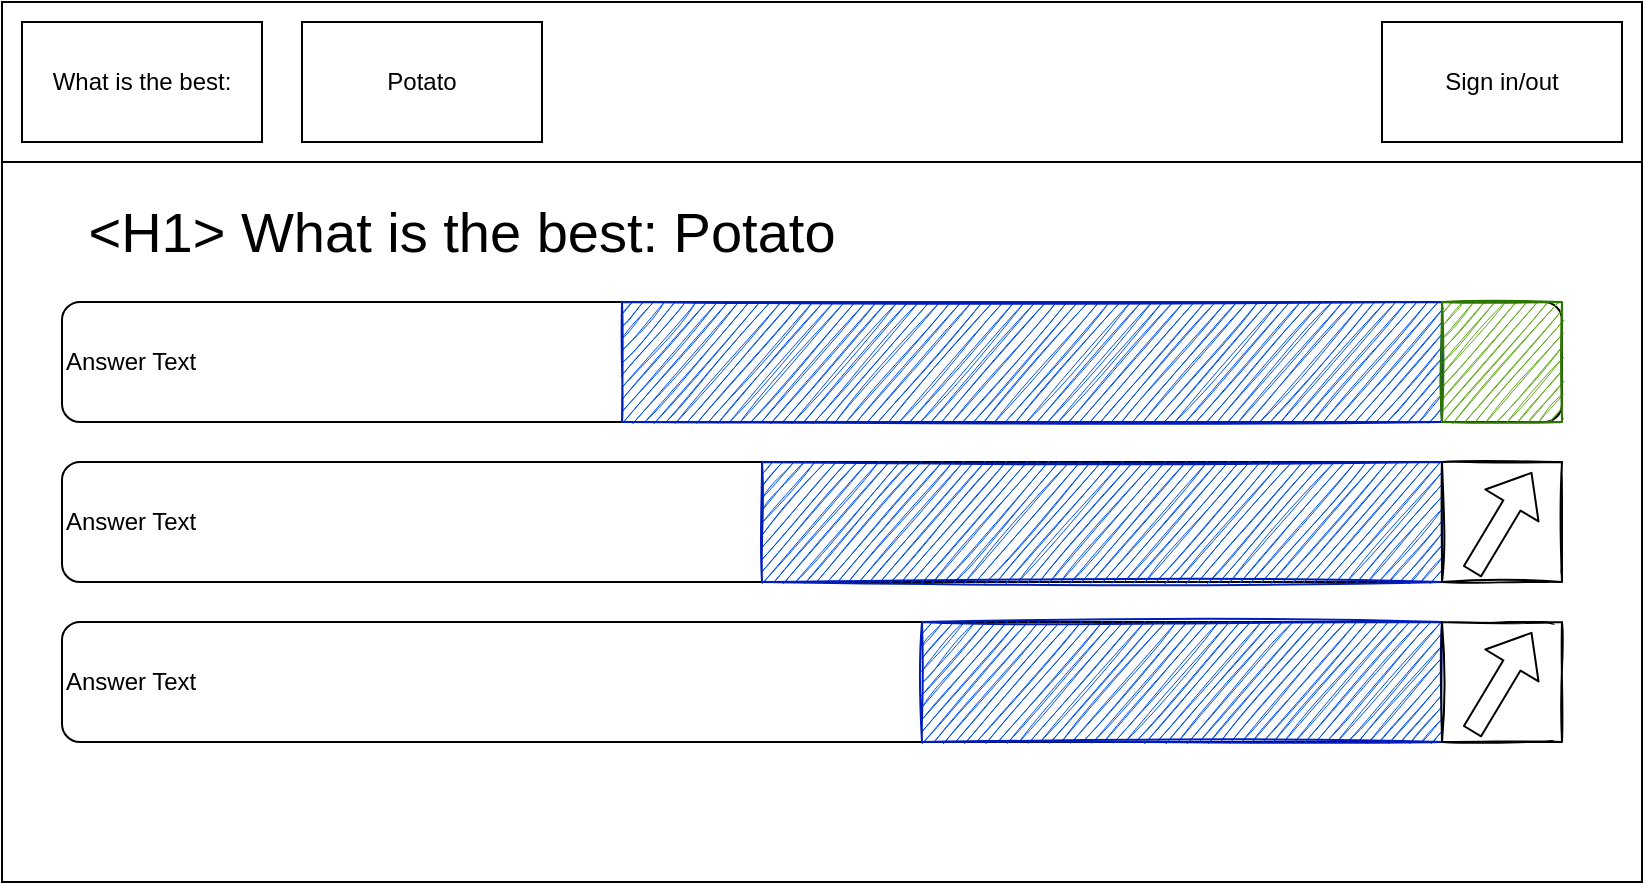 <mxfile>
    <diagram id="EUuD7cJ2iQJfE5zrQdtd" name="question id page">
        <mxGraphModel dx="888" dy="507" grid="1" gridSize="10" guides="1" tooltips="1" connect="1" arrows="1" fold="1" page="1" pageScale="1" pageWidth="827" pageHeight="1169" math="0" shadow="0">
            <root>
                <mxCell id="0"/>
                <mxCell id="1" parent="0"/>
                <mxCell id="2" value="" style="whiteSpace=wrap;html=1;" vertex="1" parent="1">
                    <mxGeometry y="80" width="820" height="360" as="geometry"/>
                </mxCell>
                <mxCell id="3" value="" style="whiteSpace=wrap;html=1;" vertex="1" parent="1">
                    <mxGeometry width="820" height="80" as="geometry"/>
                </mxCell>
                <mxCell id="4" value="What is the best:" style="rounded=0;whiteSpace=wrap;html=1;" vertex="1" parent="1">
                    <mxGeometry x="10" y="10" width="120" height="60" as="geometry"/>
                </mxCell>
                <mxCell id="5" value="Sign in/out" style="rounded=0;whiteSpace=wrap;html=1;" vertex="1" parent="1">
                    <mxGeometry x="690" y="10" width="120" height="60" as="geometry"/>
                </mxCell>
                <mxCell id="6" value="Potato" style="rounded=0;whiteSpace=wrap;html=1;" vertex="1" parent="1">
                    <mxGeometry x="150" y="10" width="120" height="60" as="geometry"/>
                </mxCell>
                <mxCell id="7" value="Answer Text" style="rounded=1;whiteSpace=wrap;html=1;align=left;" vertex="1" parent="1">
                    <mxGeometry x="30" y="150" width="750" height="60" as="geometry"/>
                </mxCell>
                <mxCell id="8" value="" style="rounded=0;whiteSpace=wrap;html=1;fillColor=#0050ef;fontColor=#ffffff;strokeColor=#001DBC;sketch=1;" vertex="1" parent="1">
                    <mxGeometry x="310" y="150" width="410" height="60" as="geometry"/>
                </mxCell>
                <mxCell id="9" value="&amp;lt;H1&amp;gt; What is the best: Potato" style="text;html=1;strokeColor=none;fillColor=none;align=center;verticalAlign=middle;whiteSpace=wrap;rounded=0;fontSize=28;" vertex="1" parent="1">
                    <mxGeometry x="30" y="100" width="400" height="30" as="geometry"/>
                </mxCell>
                <mxCell id="10" value="" style="rounded=0;whiteSpace=wrap;html=1;sketch=1;fontSize=28;fillColor=#60a917;fontColor=#ffffff;strokeColor=#2D7600;" vertex="1" parent="1">
                    <mxGeometry x="720" y="150" width="60" height="60" as="geometry"/>
                </mxCell>
                <mxCell id="11" value="Answer Text" style="rounded=1;whiteSpace=wrap;html=1;align=left;" vertex="1" parent="1">
                    <mxGeometry x="30" y="230" width="750" height="60" as="geometry"/>
                </mxCell>
                <mxCell id="12" value="" style="rounded=0;whiteSpace=wrap;html=1;fillColor=#0050ef;fontColor=#ffffff;strokeColor=#001DBC;sketch=1;" vertex="1" parent="1">
                    <mxGeometry x="380" y="230" width="340" height="60" as="geometry"/>
                </mxCell>
                <mxCell id="13" value="" style="rounded=0;whiteSpace=wrap;html=1;sketch=1;fontSize=28;" vertex="1" parent="1">
                    <mxGeometry x="720" y="230" width="60" height="60" as="geometry"/>
                </mxCell>
                <mxCell id="14" value="Answer Text" style="rounded=1;whiteSpace=wrap;html=1;align=left;" vertex="1" parent="1">
                    <mxGeometry x="30" y="310" width="750" height="60" as="geometry"/>
                </mxCell>
                <mxCell id="15" value="" style="rounded=0;whiteSpace=wrap;html=1;fillColor=#0050ef;fontColor=#ffffff;strokeColor=#001DBC;sketch=1;" vertex="1" parent="1">
                    <mxGeometry x="460" y="310" width="260" height="60" as="geometry"/>
                </mxCell>
                <mxCell id="16" value="" style="rounded=0;whiteSpace=wrap;html=1;sketch=1;fontSize=28;" vertex="1" parent="1">
                    <mxGeometry x="720" y="310" width="60" height="60" as="geometry"/>
                </mxCell>
                <mxCell id="17" value="" style="shape=flexArrow;endArrow=classic;html=1;fontSize=28;" edge="1" parent="1">
                    <mxGeometry width="50" height="50" relative="1" as="geometry">
                        <mxPoint x="735" y="285" as="sourcePoint"/>
                        <mxPoint x="765" y="235" as="targetPoint"/>
                    </mxGeometry>
                </mxCell>
                <mxCell id="18" value="" style="shape=flexArrow;endArrow=classic;html=1;fontSize=28;" edge="1" parent="1">
                    <mxGeometry width="50" height="50" relative="1" as="geometry">
                        <mxPoint x="735" y="365" as="sourcePoint"/>
                        <mxPoint x="765" y="315" as="targetPoint"/>
                    </mxGeometry>
                </mxCell>
            </root>
        </mxGraphModel>
    </diagram>
    <diagram id="X9fX7rIjYLMCyHVgSX-W" name="questions">
        <mxGraphModel dx="888" dy="507" grid="1" gridSize="10" guides="1" tooltips="1" connect="1" arrows="1" fold="1" page="1" pageScale="1" pageWidth="827" pageHeight="1169" math="0" shadow="0">
            <root>
                <mxCell id="ZDjwno3IFCnhzzYF4HCi-0"/>
                <mxCell id="ZDjwno3IFCnhzzYF4HCi-1" parent="ZDjwno3IFCnhzzYF4HCi-0"/>
                <mxCell id="ZDjwno3IFCnhzzYF4HCi-2" value="" style="whiteSpace=wrap;html=1;" vertex="1" parent="ZDjwno3IFCnhzzYF4HCi-1">
                    <mxGeometry y="80" width="820" height="360" as="geometry"/>
                </mxCell>
                <mxCell id="ZDjwno3IFCnhzzYF4HCi-3" value="" style="whiteSpace=wrap;html=1;" vertex="1" parent="ZDjwno3IFCnhzzYF4HCi-1">
                    <mxGeometry width="820" height="80" as="geometry"/>
                </mxCell>
                <mxCell id="ZDjwno3IFCnhzzYF4HCi-4" value="What is the best:" style="rounded=0;whiteSpace=wrap;html=1;" vertex="1" parent="ZDjwno3IFCnhzzYF4HCi-1">
                    <mxGeometry x="10" y="10" width="120" height="60" as="geometry"/>
                </mxCell>
                <mxCell id="ZDjwno3IFCnhzzYF4HCi-5" value="Sign in/out" style="rounded=0;whiteSpace=wrap;html=1;" vertex="1" parent="ZDjwno3IFCnhzzYF4HCi-1">
                    <mxGeometry x="690" y="10" width="120" height="60" as="geometry"/>
                </mxCell>
                <mxCell id="ZDjwno3IFCnhzzYF4HCi-6" value="Potato" style="rounded=0;whiteSpace=wrap;html=1;" vertex="1" parent="ZDjwno3IFCnhzzYF4HCi-1">
                    <mxGeometry x="150" y="10" width="120" height="60" as="geometry"/>
                </mxCell>
                <mxCell id="ZDjwno3IFCnhzzYF4HCi-20" value="Click here to add a question" style="rounded=0;whiteSpace=wrap;html=1;fillColor=#60a917;fontColor=#ffffff;strokeColor=#2D7600;sketch=1;" vertex="1" parent="ZDjwno3IFCnhzzYF4HCi-1">
                    <mxGeometry x="40" y="110" width="680" height="60" as="geometry"/>
                </mxCell>
                <mxCell id="ZDjwno3IFCnhzzYF4HCi-21" value="Potato Shape" style="rounded=0;whiteSpace=wrap;html=1;" vertex="1" parent="ZDjwno3IFCnhzzYF4HCi-1">
                    <mxGeometry x="40" y="190" width="680" height="60" as="geometry"/>
                </mxCell>
                <mxCell id="ZDjwno3IFCnhzzYF4HCi-22" value="Country for potatoes" style="rounded=0;whiteSpace=wrap;html=1;" vertex="1" parent="ZDjwno3IFCnhzzYF4HCi-1">
                    <mxGeometry x="40" y="270" width="680" height="60" as="geometry"/>
                </mxCell>
            </root>
        </mxGraphModel>
    </diagram>
    <diagram id="bVmlzFJ-PkiE0Q1En_z7" name="search bar">
        <mxGraphModel dx="888" dy="507" grid="1" gridSize="10" guides="1" tooltips="1" connect="1" arrows="1" fold="1" page="1" pageScale="1" pageWidth="827" pageHeight="1169" math="0" shadow="0">
            <root>
                <mxCell id="SeZ53H0mP3J-3AgeR1rV-0"/>
                <mxCell id="SeZ53H0mP3J-3AgeR1rV-1" parent="SeZ53H0mP3J-3AgeR1rV-0"/>
                <mxCell id="cq8BcOy9pX2xC3a7Mss6-0" value="" style="whiteSpace=wrap;html=1;" vertex="1" parent="SeZ53H0mP3J-3AgeR1rV-1">
                    <mxGeometry y="80" width="820" height="360" as="geometry"/>
                </mxCell>
                <mxCell id="cq8BcOy9pX2xC3a7Mss6-1" value="" style="whiteSpace=wrap;html=1;" vertex="1" parent="SeZ53H0mP3J-3AgeR1rV-1">
                    <mxGeometry width="820" height="80" as="geometry"/>
                </mxCell>
                <mxCell id="cq8BcOy9pX2xC3a7Mss6-2" value="What is the best:" style="rounded=0;whiteSpace=wrap;html=1;" vertex="1" parent="SeZ53H0mP3J-3AgeR1rV-1">
                    <mxGeometry x="10" y="10" width="120" height="60" as="geometry"/>
                </mxCell>
                <mxCell id="cq8BcOy9pX2xC3a7Mss6-3" value="Sign in/out" style="rounded=0;whiteSpace=wrap;html=1;" vertex="1" parent="SeZ53H0mP3J-3AgeR1rV-1">
                    <mxGeometry x="690" y="10" width="120" height="60" as="geometry"/>
                </mxCell>
                <mxCell id="cq8BcOy9pX2xC3a7Mss6-4" value="Potato" style="rounded=0;whiteSpace=wrap;html=1;" vertex="1" parent="SeZ53H0mP3J-3AgeR1rV-1">
                    <mxGeometry x="150" y="10" width="120" height="60" as="geometry"/>
                </mxCell>
                <mxCell id="cq8BcOy9pX2xC3a7Mss6-6" value="Potato Shape" style="rounded=0;whiteSpace=wrap;html=1;" vertex="1" parent="SeZ53H0mP3J-3AgeR1rV-1">
                    <mxGeometry x="150" y="70" width="120" height="60" as="geometry"/>
                </mxCell>
                <mxCell id="cq8BcOy9pX2xC3a7Mss6-7" value="Country for potatoes" style="rounded=0;whiteSpace=wrap;html=1;" vertex="1" parent="SeZ53H0mP3J-3AgeR1rV-1">
                    <mxGeometry x="150" y="130" width="120" height="60" as="geometry"/>
                </mxCell>
            </root>
        </mxGraphModel>
    </diagram>
    <diagram id="U5dg2n7xgOqWBKDK0GT3" name="sign in">
        <mxGraphModel dx="888" dy="507" grid="1" gridSize="10" guides="1" tooltips="1" connect="1" arrows="1" fold="1" page="1" pageScale="1" pageWidth="827" pageHeight="1169" math="0" shadow="0">
            <root>
                <mxCell id="f3px6uiRf1VyEi4e6qsd-0"/>
                <mxCell id="f3px6uiRf1VyEi4e6qsd-1" parent="f3px6uiRf1VyEi4e6qsd-0"/>
                <mxCell id="Jtd_bG0pz-GQFMwzXD4Z-0" value="" style="whiteSpace=wrap;html=1;" vertex="1" parent="f3px6uiRf1VyEi4e6qsd-1">
                    <mxGeometry y="80" width="820" height="360" as="geometry"/>
                </mxCell>
                <mxCell id="Jtd_bG0pz-GQFMwzXD4Z-1" value="" style="whiteSpace=wrap;html=1;" vertex="1" parent="f3px6uiRf1VyEi4e6qsd-1">
                    <mxGeometry width="820" height="80" as="geometry"/>
                </mxCell>
                <mxCell id="Jtd_bG0pz-GQFMwzXD4Z-2" value="What is the best:" style="rounded=0;whiteSpace=wrap;html=1;" vertex="1" parent="f3px6uiRf1VyEi4e6qsd-1">
                    <mxGeometry x="10" y="10" width="120" height="60" as="geometry"/>
                </mxCell>
                <mxCell id="Jtd_bG0pz-GQFMwzXD4Z-3" value="register" style="rounded=0;whiteSpace=wrap;html=1;" vertex="1" parent="f3px6uiRf1VyEi4e6qsd-1">
                    <mxGeometry x="690" y="10" width="120" height="60" as="geometry"/>
                </mxCell>
                <mxCell id="Jtd_bG0pz-GQFMwzXD4Z-4" value="Potato" style="rounded=0;whiteSpace=wrap;html=1;" vertex="1" parent="f3px6uiRf1VyEi4e6qsd-1">
                    <mxGeometry x="150" y="10" width="120" height="60" as="geometry"/>
                </mxCell>
                <mxCell id="Jtd_bG0pz-GQFMwzXD4Z-7" value="Email" style="rounded=0;whiteSpace=wrap;html=1;sketch=1;" vertex="1" parent="f3px6uiRf1VyEi4e6qsd-1">
                    <mxGeometry x="240" y="170" width="374" height="60" as="geometry"/>
                </mxCell>
                <mxCell id="Jtd_bG0pz-GQFMwzXD4Z-9" value="Password" style="rounded=0;whiteSpace=wrap;html=1;sketch=1;" vertex="1" parent="f3px6uiRf1VyEi4e6qsd-1">
                    <mxGeometry x="240" y="240" width="374" height="60" as="geometry"/>
                </mxCell>
                <mxCell id="Nc9EuNyHwVGJRDhJxuQz-0" value="register" style="rounded=0;whiteSpace=wrap;html=1;" vertex="1" parent="f3px6uiRf1VyEi4e6qsd-1">
                    <mxGeometry x="430" y="340" width="120" height="60" as="geometry"/>
                </mxCell>
                <mxCell id="Nc9EuNyHwVGJRDhJxuQz-1" value="login" style="rounded=0;whiteSpace=wrap;html=1;" vertex="1" parent="f3px6uiRf1VyEi4e6qsd-1">
                    <mxGeometry x="290" y="340" width="120" height="60" as="geometry"/>
                </mxCell>
                <mxCell id="x6prRdV9BPvkZdwySL1--0" value="&amp;lt;H1&amp;gt;Login&amp;lt;/H1&amp;gt;" style="text;html=1;strokeColor=none;fillColor=none;align=center;verticalAlign=middle;whiteSpace=wrap;rounded=0;sketch=1;fontSize=32;" vertex="1" parent="f3px6uiRf1VyEi4e6qsd-1">
                    <mxGeometry x="380" y="100" width="60" height="30" as="geometry"/>
                </mxCell>
            </root>
        </mxGraphModel>
    </diagram>
    <diagram id="6JvAsQXVuzNB3B-m6nHN" name="register">
        <mxGraphModel dx="1715" dy="507" grid="1" gridSize="10" guides="1" tooltips="1" connect="1" arrows="1" fold="1" page="1" pageScale="1" pageWidth="827" pageHeight="1169" math="0" shadow="0">
            <root>
                <mxCell id="NTcGNZK80lPeXI9CmiOJ-0"/>
                <mxCell id="NTcGNZK80lPeXI9CmiOJ-1" parent="NTcGNZK80lPeXI9CmiOJ-0"/>
                <mxCell id="kPCVwtYj-6zuobGCOxbi-0" value="" style="whiteSpace=wrap;html=1;" vertex="1" parent="NTcGNZK80lPeXI9CmiOJ-1">
                    <mxGeometry x="-10" y="80" width="820" height="490" as="geometry"/>
                </mxCell>
                <mxCell id="kPCVwtYj-6zuobGCOxbi-1" value="" style="whiteSpace=wrap;html=1;" vertex="1" parent="NTcGNZK80lPeXI9CmiOJ-1">
                    <mxGeometry width="820" height="80" as="geometry"/>
                </mxCell>
                <mxCell id="kPCVwtYj-6zuobGCOxbi-2" value="What is the best:" style="rounded=0;whiteSpace=wrap;html=1;" vertex="1" parent="NTcGNZK80lPeXI9CmiOJ-1">
                    <mxGeometry x="10" y="10" width="120" height="60" as="geometry"/>
                </mxCell>
                <mxCell id="kPCVwtYj-6zuobGCOxbi-3" value="sign in" style="rounded=0;whiteSpace=wrap;html=1;" vertex="1" parent="NTcGNZK80lPeXI9CmiOJ-1">
                    <mxGeometry x="690" y="10" width="120" height="60" as="geometry"/>
                </mxCell>
                <mxCell id="kPCVwtYj-6zuobGCOxbi-4" value="Potato" style="rounded=0;whiteSpace=wrap;html=1;" vertex="1" parent="NTcGNZK80lPeXI9CmiOJ-1">
                    <mxGeometry x="150" y="10" width="120" height="60" as="geometry"/>
                </mxCell>
                <mxCell id="kPCVwtYj-6zuobGCOxbi-5" value="Email" style="rounded=0;whiteSpace=wrap;html=1;sketch=1;" vertex="1" parent="NTcGNZK80lPeXI9CmiOJ-1">
                    <mxGeometry x="227" y="220" width="374" height="60" as="geometry"/>
                </mxCell>
                <mxCell id="kPCVwtYj-6zuobGCOxbi-6" value="Username" style="rounded=0;whiteSpace=wrap;html=1;sketch=1;" vertex="1" parent="NTcGNZK80lPeXI9CmiOJ-1">
                    <mxGeometry x="227" y="290" width="374" height="60" as="geometry"/>
                </mxCell>
                <mxCell id="kPCVwtYj-6zuobGCOxbi-7" value="Password" style="rounded=0;whiteSpace=wrap;html=1;sketch=1;" vertex="1" parent="NTcGNZK80lPeXI9CmiOJ-1">
                    <mxGeometry x="227" y="360" width="374" height="60" as="geometry"/>
                </mxCell>
                <mxCell id="kPCVwtYj-6zuobGCOxbi-8" value="Password Confimation" style="rounded=0;whiteSpace=wrap;html=1;sketch=1;" vertex="1" parent="NTcGNZK80lPeXI9CmiOJ-1">
                    <mxGeometry x="227" y="440" width="374" height="60" as="geometry"/>
                </mxCell>
                <mxCell id="nSeBf8nZabP2EdxtDa2W-0" value="register" style="rounded=0;whiteSpace=wrap;html=1;" vertex="1" parent="NTcGNZK80lPeXI9CmiOJ-1">
                    <mxGeometry x="347" y="510" width="120" height="60" as="geometry"/>
                </mxCell>
                <mxCell id="nSeBf8nZabP2EdxtDa2W-1" value="&amp;lt;H1&amp;gt;Register&amp;lt;/H1&amp;gt;" style="text;html=1;strokeColor=none;fillColor=none;align=center;verticalAlign=middle;whiteSpace=wrap;rounded=0;sketch=1;fontSize=32;" vertex="1" parent="NTcGNZK80lPeXI9CmiOJ-1">
                    <mxGeometry x="380" y="100" width="60" height="30" as="geometry"/>
                </mxCell>
                <mxCell id="nSeBf8nZabP2EdxtDa2W-2" value="&amp;lt;H2&amp;gt;To post question of your own&amp;lt;/H2&amp;gt;" style="text;html=1;strokeColor=none;fillColor=none;align=center;verticalAlign=middle;whiteSpace=wrap;rounded=0;sketch=1;fontSize=24;" vertex="1" parent="NTcGNZK80lPeXI9CmiOJ-1">
                    <mxGeometry x="69" y="150" width="690" height="30" as="geometry"/>
                </mxCell>
            </root>
        </mxGraphModel>
    </diagram>
</mxfile>